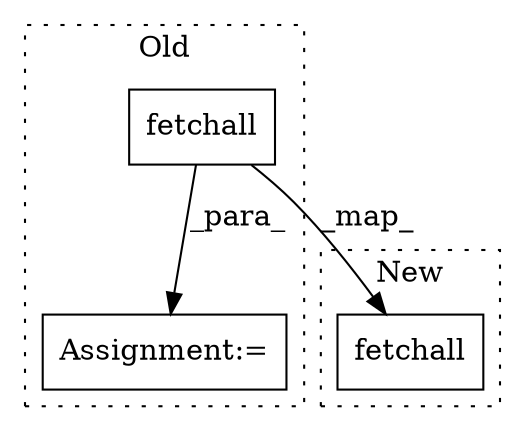 digraph G {
subgraph cluster0 {
1 [label="fetchall" a="32" s="4009" l="10" shape="box"];
3 [label="Assignment:=" a="7" s="3992" l="1" shape="box"];
label = "Old";
style="dotted";
}
subgraph cluster1 {
2 [label="fetchall" a="32" s="4062" l="10" shape="box"];
label = "New";
style="dotted";
}
1 -> 2 [label="_map_"];
1 -> 3 [label="_para_"];
}